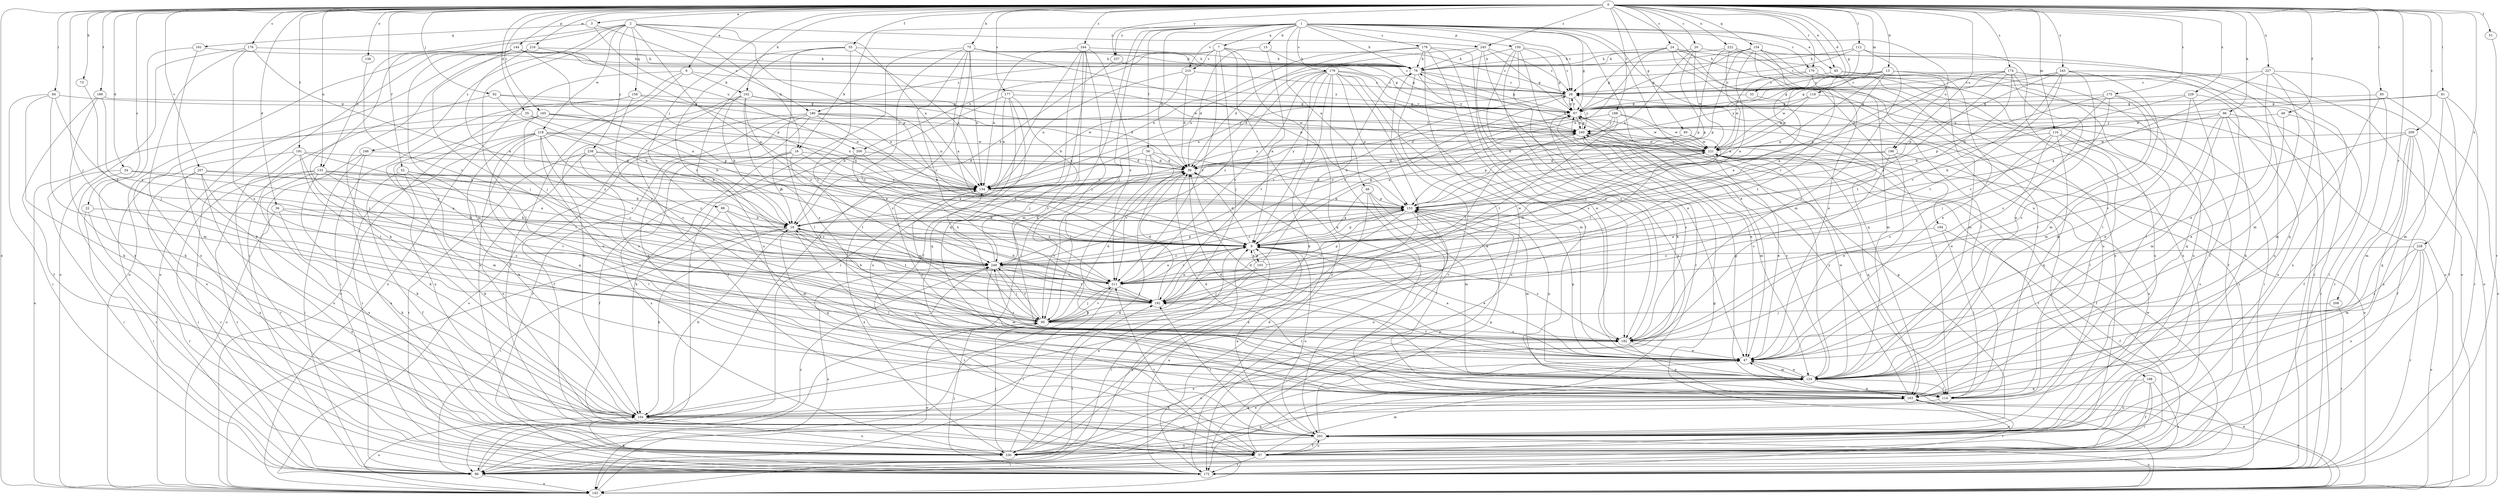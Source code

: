 strict digraph  {
0;
1;
2;
3;
6;
7;
9;
13;
15;
16;
18;
20;
22;
24;
28;
33;
34;
35;
36;
38;
45;
46;
47;
49;
51;
52;
55;
56;
57;
60;
67;
73;
75;
76;
81;
84;
85;
86;
88;
92;
95;
96;
102;
103;
104;
112;
114;
116;
118;
124;
133;
134;
136;
143;
144;
150;
153;
154;
158;
161;
163;
165;
170;
172;
174;
175;
176;
177;
178;
179;
180;
182;
184;
188;
189;
191;
192;
196;
198;
200;
201;
207;
208;
209;
210;
211;
216;
218;
221;
222;
227;
228;
229;
230;
237;
238;
240;
243;
244;
245;
246;
249;
0 -> 3  [label=a];
0 -> 6  [label=a];
0 -> 13  [label=b];
0 -> 20  [label=c];
0 -> 22  [label=c];
0 -> 24  [label=c];
0 -> 33  [label=d];
0 -> 34  [label=d];
0 -> 35  [label=d];
0 -> 36  [label=d];
0 -> 45  [label=e];
0 -> 49  [label=f];
0 -> 51  [label=f];
0 -> 52  [label=f];
0 -> 55  [label=f];
0 -> 60  [label=g];
0 -> 67  [label=g];
0 -> 73  [label=h];
0 -> 75  [label=h];
0 -> 81  [label=i];
0 -> 84  [label=i];
0 -> 85  [label=i];
0 -> 88  [label=j];
0 -> 92  [label=j];
0 -> 95  [label=j];
0 -> 96  [label=k];
0 -> 102  [label=k];
0 -> 112  [label=l];
0 -> 116  [label=m];
0 -> 118  [label=m];
0 -> 133  [label=n];
0 -> 136  [label=o];
0 -> 143  [label=o];
0 -> 144  [label=p];
0 -> 154  [label=q];
0 -> 165  [label=r];
0 -> 170  [label=r];
0 -> 174  [label=s];
0 -> 175  [label=s];
0 -> 176  [label=s];
0 -> 177  [label=s];
0 -> 184  [label=t];
0 -> 188  [label=t];
0 -> 189  [label=t];
0 -> 191  [label=t];
0 -> 196  [label=u];
0 -> 207  [label=v];
0 -> 208  [label=v];
0 -> 209  [label=v];
0 -> 216  [label=w];
0 -> 222  [label=x];
0 -> 227  [label=x];
0 -> 228  [label=x];
0 -> 229  [label=x];
0 -> 237  [label=y];
0 -> 243  [label=z];
0 -> 244  [label=z];
0 -> 245  [label=z];
1 -> 7  [label=a];
1 -> 15  [label=b];
1 -> 16  [label=b];
1 -> 28  [label=c];
1 -> 38  [label=d];
1 -> 45  [label=e];
1 -> 46  [label=e];
1 -> 47  [label=e];
1 -> 56  [label=f];
1 -> 67  [label=g];
1 -> 76  [label=h];
1 -> 86  [label=i];
1 -> 95  [label=j];
1 -> 124  [label=m];
1 -> 150  [label=p];
1 -> 170  [label=r];
1 -> 178  [label=s];
1 -> 179  [label=s];
1 -> 196  [label=u];
1 -> 198  [label=u];
1 -> 210  [label=v];
1 -> 237  [label=y];
2 -> 9  [label=a];
2 -> 16  [label=b];
2 -> 86  [label=i];
2 -> 114  [label=l];
2 -> 133  [label=n];
2 -> 134  [label=n];
2 -> 153  [label=p];
2 -> 158  [label=q];
2 -> 218  [label=w];
2 -> 238  [label=y];
2 -> 245  [label=z];
2 -> 246  [label=z];
3 -> 161  [label=q];
3 -> 180  [label=s];
3 -> 200  [label=u];
6 -> 57  [label=f];
6 -> 102  [label=k];
6 -> 143  [label=o];
6 -> 221  [label=w];
6 -> 230  [label=x];
7 -> 28  [label=c];
7 -> 95  [label=j];
7 -> 143  [label=o];
7 -> 163  [label=q];
7 -> 180  [label=s];
7 -> 200  [label=u];
7 -> 210  [label=v];
7 -> 211  [label=v];
9 -> 38  [label=d];
9 -> 47  [label=e];
9 -> 67  [label=g];
9 -> 103  [label=k];
9 -> 153  [label=p];
9 -> 182  [label=s];
9 -> 201  [label=u];
9 -> 211  [label=v];
9 -> 249  [label=z];
13 -> 28  [label=c];
13 -> 47  [label=e];
13 -> 67  [label=g];
13 -> 143  [label=o];
13 -> 153  [label=p];
13 -> 192  [label=t];
13 -> 221  [label=w];
15 -> 9  [label=a];
15 -> 38  [label=d];
15 -> 76  [label=h];
16 -> 9  [label=a];
16 -> 18  [label=b];
16 -> 38  [label=d];
16 -> 104  [label=k];
16 -> 192  [label=t];
16 -> 230  [label=x];
18 -> 9  [label=a];
18 -> 86  [label=i];
18 -> 104  [label=k];
18 -> 114  [label=l];
18 -> 163  [label=q];
18 -> 192  [label=t];
18 -> 211  [label=v];
18 -> 240  [label=y];
20 -> 76  [label=h];
20 -> 134  [label=n];
20 -> 143  [label=o];
20 -> 153  [label=p];
20 -> 221  [label=w];
22 -> 18  [label=b];
22 -> 86  [label=i];
22 -> 172  [label=r];
24 -> 67  [label=g];
24 -> 76  [label=h];
24 -> 114  [label=l];
24 -> 134  [label=n];
24 -> 143  [label=o];
24 -> 163  [label=q];
24 -> 230  [label=x];
28 -> 67  [label=g];
28 -> 134  [label=n];
28 -> 240  [label=y];
28 -> 249  [label=z];
33 -> 9  [label=a];
33 -> 67  [label=g];
34 -> 9  [label=a];
34 -> 86  [label=i];
34 -> 134  [label=n];
34 -> 172  [label=r];
35 -> 18  [label=b];
35 -> 230  [label=x];
35 -> 240  [label=y];
36 -> 18  [label=b];
36 -> 104  [label=k];
36 -> 211  [label=v];
36 -> 230  [label=x];
38 -> 134  [label=n];
38 -> 240  [label=y];
45 -> 28  [label=c];
45 -> 124  [label=m];
45 -> 201  [label=u];
46 -> 9  [label=a];
46 -> 114  [label=l];
46 -> 124  [label=m];
46 -> 153  [label=p];
46 -> 230  [label=x];
47 -> 9  [label=a];
47 -> 38  [label=d];
47 -> 124  [label=m];
47 -> 134  [label=n];
47 -> 153  [label=p];
47 -> 192  [label=t];
47 -> 249  [label=z];
49 -> 47  [label=e];
49 -> 57  [label=f];
49 -> 240  [label=y];
51 -> 172  [label=r];
52 -> 57  [label=f];
52 -> 104  [label=k];
52 -> 114  [label=l];
52 -> 134  [label=n];
52 -> 249  [label=z];
55 -> 76  [label=h];
55 -> 114  [label=l];
55 -> 134  [label=n];
55 -> 192  [label=t];
55 -> 201  [label=u];
55 -> 211  [label=v];
56 -> 38  [label=d];
56 -> 86  [label=i];
56 -> 95  [label=j];
56 -> 153  [label=p];
56 -> 211  [label=v];
56 -> 249  [label=z];
57 -> 86  [label=i];
57 -> 124  [label=m];
57 -> 153  [label=p];
57 -> 163  [label=q];
57 -> 172  [label=r];
57 -> 201  [label=u];
57 -> 211  [label=v];
57 -> 249  [label=z];
60 -> 38  [label=d];
60 -> 153  [label=p];
60 -> 192  [label=t];
60 -> 221  [label=w];
67 -> 28  [label=c];
67 -> 47  [label=e];
67 -> 134  [label=n];
67 -> 182  [label=s];
67 -> 221  [label=w];
67 -> 240  [label=y];
73 -> 95  [label=j];
75 -> 9  [label=a];
75 -> 28  [label=c];
75 -> 76  [label=h];
75 -> 86  [label=i];
75 -> 104  [label=k];
75 -> 134  [label=n];
75 -> 153  [label=p];
75 -> 192  [label=t];
75 -> 211  [label=v];
76 -> 28  [label=c];
76 -> 67  [label=g];
76 -> 95  [label=j];
76 -> 104  [label=k];
76 -> 240  [label=y];
81 -> 57  [label=f];
81 -> 67  [label=g];
81 -> 124  [label=m];
81 -> 172  [label=r];
81 -> 221  [label=w];
84 -> 67  [label=g];
84 -> 86  [label=i];
84 -> 104  [label=k];
84 -> 124  [label=m];
84 -> 249  [label=z];
85 -> 67  [label=g];
85 -> 124  [label=m];
85 -> 143  [label=o];
85 -> 172  [label=r];
86 -> 143  [label=o];
86 -> 192  [label=t];
86 -> 221  [label=w];
86 -> 249  [label=z];
88 -> 18  [label=b];
88 -> 124  [label=m];
88 -> 143  [label=o];
88 -> 249  [label=z];
92 -> 18  [label=b];
92 -> 67  [label=g];
92 -> 95  [label=j];
92 -> 134  [label=n];
95 -> 38  [label=d];
95 -> 134  [label=n];
95 -> 143  [label=o];
95 -> 182  [label=s];
95 -> 211  [label=v];
95 -> 249  [label=z];
96 -> 18  [label=b];
96 -> 47  [label=e];
96 -> 114  [label=l];
96 -> 124  [label=m];
96 -> 172  [label=r];
96 -> 201  [label=u];
96 -> 240  [label=y];
102 -> 18  [label=b];
102 -> 38  [label=d];
102 -> 57  [label=f];
102 -> 67  [label=g];
102 -> 104  [label=k];
102 -> 182  [label=s];
102 -> 221  [label=w];
102 -> 249  [label=z];
103 -> 9  [label=a];
103 -> 76  [label=h];
103 -> 86  [label=i];
103 -> 95  [label=j];
103 -> 221  [label=w];
104 -> 18  [label=b];
104 -> 47  [label=e];
104 -> 143  [label=o];
104 -> 201  [label=u];
104 -> 230  [label=x];
112 -> 28  [label=c];
112 -> 76  [label=h];
112 -> 114  [label=l];
112 -> 134  [label=n];
112 -> 182  [label=s];
114 -> 38  [label=d];
114 -> 67  [label=g];
114 -> 104  [label=k];
116 -> 47  [label=e];
116 -> 114  [label=l];
116 -> 163  [label=q];
116 -> 182  [label=s];
116 -> 201  [label=u];
116 -> 221  [label=w];
118 -> 67  [label=g];
118 -> 86  [label=i];
118 -> 221  [label=w];
118 -> 240  [label=y];
124 -> 38  [label=d];
124 -> 47  [label=e];
124 -> 86  [label=i];
124 -> 114  [label=l];
124 -> 153  [label=p];
124 -> 163  [label=q];
124 -> 221  [label=w];
124 -> 240  [label=y];
133 -> 9  [label=a];
133 -> 86  [label=i];
133 -> 104  [label=k];
133 -> 134  [label=n];
133 -> 153  [label=p];
133 -> 172  [label=r];
133 -> 182  [label=s];
133 -> 230  [label=x];
134 -> 153  [label=p];
134 -> 230  [label=x];
136 -> 211  [label=v];
143 -> 9  [label=a];
143 -> 47  [label=e];
143 -> 67  [label=g];
143 -> 201  [label=u];
144 -> 9  [label=a];
144 -> 67  [label=g];
144 -> 76  [label=h];
144 -> 86  [label=i];
144 -> 95  [label=j];
144 -> 124  [label=m];
144 -> 143  [label=o];
144 -> 240  [label=y];
150 -> 28  [label=c];
150 -> 67  [label=g];
150 -> 76  [label=h];
150 -> 104  [label=k];
150 -> 172  [label=r];
150 -> 182  [label=s];
150 -> 230  [label=x];
153 -> 18  [label=b];
153 -> 124  [label=m];
153 -> 172  [label=r];
153 -> 192  [label=t];
153 -> 201  [label=u];
153 -> 249  [label=z];
154 -> 9  [label=a];
154 -> 47  [label=e];
154 -> 67  [label=g];
154 -> 76  [label=h];
154 -> 153  [label=p];
154 -> 172  [label=r];
154 -> 211  [label=v];
154 -> 230  [label=x];
158 -> 67  [label=g];
158 -> 86  [label=i];
158 -> 134  [label=n];
158 -> 143  [label=o];
158 -> 182  [label=s];
161 -> 76  [label=h];
161 -> 104  [label=k];
161 -> 230  [label=x];
163 -> 104  [label=k];
163 -> 143  [label=o];
163 -> 172  [label=r];
163 -> 240  [label=y];
165 -> 134  [label=n];
165 -> 143  [label=o];
165 -> 153  [label=p];
165 -> 211  [label=v];
165 -> 240  [label=y];
165 -> 249  [label=z];
170 -> 28  [label=c];
170 -> 57  [label=f];
170 -> 124  [label=m];
170 -> 201  [label=u];
170 -> 221  [label=w];
172 -> 9  [label=a];
172 -> 28  [label=c];
172 -> 38  [label=d];
172 -> 95  [label=j];
172 -> 104  [label=k];
174 -> 9  [label=a];
174 -> 28  [label=c];
174 -> 47  [label=e];
174 -> 114  [label=l];
174 -> 153  [label=p];
174 -> 172  [label=r];
174 -> 192  [label=t];
174 -> 201  [label=u];
174 -> 249  [label=z];
175 -> 67  [label=g];
175 -> 95  [label=j];
175 -> 124  [label=m];
175 -> 153  [label=p];
175 -> 182  [label=s];
175 -> 211  [label=v];
176 -> 9  [label=a];
176 -> 76  [label=h];
176 -> 143  [label=o];
176 -> 182  [label=s];
176 -> 230  [label=x];
177 -> 18  [label=b];
177 -> 67  [label=g];
177 -> 95  [label=j];
177 -> 134  [label=n];
177 -> 163  [label=q];
177 -> 201  [label=u];
178 -> 38  [label=d];
178 -> 47  [label=e];
178 -> 76  [label=h];
178 -> 114  [label=l];
178 -> 134  [label=n];
178 -> 143  [label=o];
178 -> 182  [label=s];
179 -> 9  [label=a];
179 -> 28  [label=c];
179 -> 38  [label=d];
179 -> 104  [label=k];
179 -> 124  [label=m];
179 -> 153  [label=p];
179 -> 172  [label=r];
179 -> 182  [label=s];
179 -> 192  [label=t];
179 -> 211  [label=v];
179 -> 230  [label=x];
179 -> 240  [label=y];
179 -> 249  [label=z];
180 -> 9  [label=a];
180 -> 57  [label=f];
180 -> 134  [label=n];
180 -> 143  [label=o];
180 -> 163  [label=q];
180 -> 172  [label=r];
180 -> 221  [label=w];
180 -> 240  [label=y];
182 -> 47  [label=e];
182 -> 163  [label=q];
184 -> 9  [label=a];
184 -> 57  [label=f];
184 -> 114  [label=l];
188 -> 9  [label=a];
188 -> 38  [label=d];
188 -> 114  [label=l];
188 -> 192  [label=t];
188 -> 221  [label=w];
188 -> 240  [label=y];
189 -> 57  [label=f];
189 -> 67  [label=g];
189 -> 104  [label=k];
189 -> 249  [label=z];
191 -> 38  [label=d];
191 -> 86  [label=i];
191 -> 104  [label=k];
191 -> 124  [label=m];
191 -> 172  [label=r];
191 -> 192  [label=t];
192 -> 9  [label=a];
192 -> 18  [label=b];
192 -> 38  [label=d];
192 -> 95  [label=j];
196 -> 38  [label=d];
196 -> 47  [label=e];
196 -> 134  [label=n];
196 -> 182  [label=s];
196 -> 201  [label=u];
198 -> 57  [label=f];
198 -> 86  [label=i];
198 -> 163  [label=q];
198 -> 172  [label=r];
198 -> 201  [label=u];
200 -> 9  [label=a];
200 -> 38  [label=d];
200 -> 57  [label=f];
200 -> 249  [label=z];
201 -> 9  [label=a];
201 -> 57  [label=f];
201 -> 67  [label=g];
201 -> 153  [label=p];
201 -> 192  [label=t];
201 -> 230  [label=x];
207 -> 18  [label=b];
207 -> 134  [label=n];
207 -> 172  [label=r];
207 -> 192  [label=t];
207 -> 201  [label=u];
207 -> 230  [label=x];
208 -> 95  [label=j];
208 -> 172  [label=r];
209 -> 57  [label=f];
209 -> 124  [label=m];
209 -> 163  [label=q];
209 -> 201  [label=u];
209 -> 211  [label=v];
209 -> 221  [label=w];
210 -> 18  [label=b];
210 -> 28  [label=c];
210 -> 38  [label=d];
210 -> 134  [label=n];
211 -> 9  [label=a];
211 -> 18  [label=b];
211 -> 86  [label=i];
211 -> 95  [label=j];
211 -> 153  [label=p];
211 -> 192  [label=t];
211 -> 221  [label=w];
216 -> 76  [label=h];
216 -> 95  [label=j];
216 -> 104  [label=k];
216 -> 143  [label=o];
216 -> 153  [label=p];
218 -> 18  [label=b];
218 -> 47  [label=e];
218 -> 104  [label=k];
218 -> 134  [label=n];
218 -> 163  [label=q];
218 -> 172  [label=r];
218 -> 201  [label=u];
218 -> 211  [label=v];
218 -> 221  [label=w];
218 -> 249  [label=z];
221 -> 38  [label=d];
221 -> 47  [label=e];
221 -> 57  [label=f];
221 -> 76  [label=h];
221 -> 114  [label=l];
221 -> 163  [label=q];
221 -> 240  [label=y];
222 -> 9  [label=a];
222 -> 76  [label=h];
222 -> 114  [label=l];
222 -> 153  [label=p];
222 -> 201  [label=u];
227 -> 9  [label=a];
227 -> 28  [label=c];
227 -> 47  [label=e];
227 -> 86  [label=i];
227 -> 124  [label=m];
227 -> 163  [label=q];
228 -> 124  [label=m];
228 -> 143  [label=o];
228 -> 172  [label=r];
228 -> 182  [label=s];
228 -> 201  [label=u];
228 -> 249  [label=z];
229 -> 18  [label=b];
229 -> 67  [label=g];
229 -> 104  [label=k];
229 -> 124  [label=m];
229 -> 163  [label=q];
230 -> 9  [label=a];
230 -> 38  [label=d];
230 -> 47  [label=e];
230 -> 95  [label=j];
230 -> 163  [label=q];
230 -> 182  [label=s];
237 -> 18  [label=b];
237 -> 67  [label=g];
238 -> 9  [label=a];
238 -> 38  [label=d];
238 -> 172  [label=r];
238 -> 182  [label=s];
238 -> 201  [label=u];
238 -> 249  [label=z];
240 -> 67  [label=g];
240 -> 124  [label=m];
240 -> 143  [label=o];
240 -> 172  [label=r];
240 -> 192  [label=t];
240 -> 221  [label=w];
243 -> 28  [label=c];
243 -> 67  [label=g];
243 -> 124  [label=m];
243 -> 153  [label=p];
243 -> 182  [label=s];
243 -> 192  [label=t];
243 -> 211  [label=v];
243 -> 230  [label=x];
244 -> 57  [label=f];
244 -> 76  [label=h];
244 -> 86  [label=i];
244 -> 95  [label=j];
244 -> 124  [label=m];
244 -> 134  [label=n];
244 -> 163  [label=q];
244 -> 211  [label=v];
245 -> 28  [label=c];
245 -> 47  [label=e];
245 -> 67  [label=g];
245 -> 76  [label=h];
245 -> 134  [label=n];
245 -> 182  [label=s];
246 -> 38  [label=d];
246 -> 86  [label=i];
246 -> 143  [label=o];
246 -> 230  [label=x];
249 -> 28  [label=c];
249 -> 38  [label=d];
249 -> 95  [label=j];
249 -> 124  [label=m];
249 -> 134  [label=n];
249 -> 143  [label=o];
249 -> 153  [label=p];
249 -> 192  [label=t];
249 -> 211  [label=v];
}
